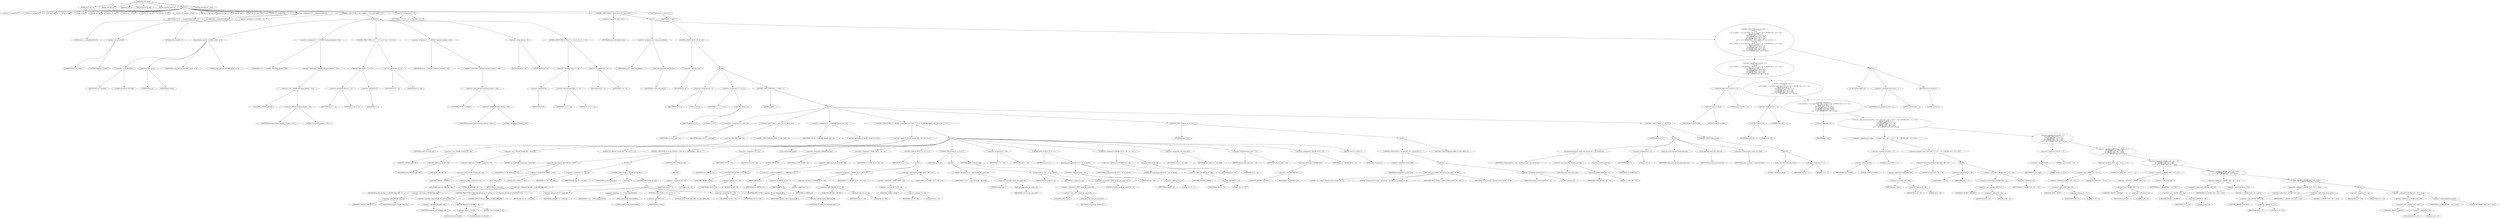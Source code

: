 digraph cache_insert {  
"1000117" [label = "(METHOD,cache_insert)" ]
"1000118" [label = "(PARAM,const char *a1)" ]
"1000119" [label = "(PARAM,_DWORD *a2)" ]
"1000120" [label = "(PARAM,int a3)" ]
"1000121" [label = "(PARAM,unsigned int a4)" ]
"1000122" [label = "(PARAM,unsigned __int16 a5)" ]
"1000123" [label = "(BLOCK,,)" ]
"1000124" [label = "(LOCAL,v5: unsigned int)" ]
"1000125" [label = "(LOCAL,v6: unsigned int)" ]
"1000126" [label = "(LOCAL,v7: int)" ]
"1000127" [label = "(LOCAL,v8: int)" ]
"1000128" [label = "(LOCAL,v9: int)" ]
"1000129" [label = "(LOCAL,v10: int)" ]
"1000130" [label = "(LOCAL,v11: int)" ]
"1000131" [label = "(LOCAL,v12: __int16)" ]
"1000132" [label = "(LOCAL,v13: char *)" ]
"1000133" [label = "(LOCAL,v14: int)" ]
"1000134" [label = "(LOCAL,v16: unsigned __int16)" ]
"1000135" [label = "(LOCAL,v17: int)" ]
"1000136" [label = "(LOCAL,v18: int)" ]
"1000137" [label = "(LOCAL,v19: int)" ]
"1000138" [label = "(LOCAL,v20: char [ 16 ])" ]
"1000139" [label = "(LOCAL,v21: unsigned int)" ]
"1000140" [label = "(<operator>.assignment,v21 = __readgsdword(0x14u))" ]
"1000141" [label = "(IDENTIFIER,v21,v21 = __readgsdword(0x14u))" ]
"1000142" [label = "(__readgsdword,__readgsdword(0x14u))" ]
"1000143" [label = "(LITERAL,0x14u,__readgsdword(0x14u))" ]
"1000144" [label = "(CONTROL_STRUCTURE,if ( (a5 & 0x980) != 0 ),if ( (a5 & 0x980) != 0 ))" ]
"1000145" [label = "(<operator>.notEquals,(a5 & 0x980) != 0)" ]
"1000146" [label = "(<operator>.and,a5 & 0x980)" ]
"1000147" [label = "(IDENTIFIER,a5,a5 & 0x980)" ]
"1000148" [label = "(LITERAL,0x980,a5 & 0x980)" ]
"1000149" [label = "(LITERAL,0,(a5 & 0x980) != 0)" ]
"1000150" [label = "(BLOCK,,)" ]
"1000151" [label = "(log_query,log_query(a5 | 0x10000, (int)a1, a2, 0))" ]
"1000152" [label = "(<operator>.or,a5 | 0x10000)" ]
"1000153" [label = "(IDENTIFIER,a5,a5 | 0x10000)" ]
"1000154" [label = "(LITERAL,0x10000,a5 | 0x10000)" ]
"1000155" [label = "(<operator>.cast,(int)a1)" ]
"1000156" [label = "(UNKNOWN,int,int)" ]
"1000157" [label = "(IDENTIFIER,a1,(int)a1)" ]
"1000158" [label = "(IDENTIFIER,a2,log_query(a5 | 0x10000, (int)a1, a2, 0))" ]
"1000159" [label = "(LITERAL,0,log_query(a5 | 0x10000, (int)a1, a2, 0))" ]
"1000160" [label = "(<operator>.assignment,v5 = *(_DWORD *)(dnsmasq_daemon + 252))" ]
"1000161" [label = "(IDENTIFIER,v5,v5 = *(_DWORD *)(dnsmasq_daemon + 252))" ]
"1000162" [label = "(<operator>.indirection,*(_DWORD *)(dnsmasq_daemon + 252))" ]
"1000163" [label = "(<operator>.cast,(_DWORD *)(dnsmasq_daemon + 252))" ]
"1000164" [label = "(UNKNOWN,_DWORD *,_DWORD *)" ]
"1000165" [label = "(<operator>.addition,dnsmasq_daemon + 252)" ]
"1000166" [label = "(IDENTIFIER,dnsmasq_daemon,dnsmasq_daemon + 252)" ]
"1000167" [label = "(LITERAL,252,dnsmasq_daemon + 252)" ]
"1000168" [label = "(CONTROL_STRUCTURE,if ( a4 <= v5 || !v5 ),if ( a4 <= v5 || !v5 ))" ]
"1000169" [label = "(<operator>.logicalOr,a4 <= v5 || !v5)" ]
"1000170" [label = "(<operator>.lessEqualsThan,a4 <= v5)" ]
"1000171" [label = "(IDENTIFIER,a4,a4 <= v5)" ]
"1000172" [label = "(IDENTIFIER,v5,a4 <= v5)" ]
"1000173" [label = "(<operator>.logicalNot,!v5)" ]
"1000174" [label = "(IDENTIFIER,v5,!v5)" ]
"1000175" [label = "(<operator>.assignment,v5 = a4)" ]
"1000176" [label = "(IDENTIFIER,v5,v5 = a4)" ]
"1000177" [label = "(IDENTIFIER,a4,v5 = a4)" ]
"1000178" [label = "(<operator>.assignment,v6 = *(_DWORD *)(dnsmasq_daemon + 248))" ]
"1000179" [label = "(IDENTIFIER,v6,v6 = *(_DWORD *)(dnsmasq_daemon + 248))" ]
"1000180" [label = "(<operator>.indirection,*(_DWORD *)(dnsmasq_daemon + 248))" ]
"1000181" [label = "(<operator>.cast,(_DWORD *)(dnsmasq_daemon + 248))" ]
"1000182" [label = "(UNKNOWN,_DWORD *,_DWORD *)" ]
"1000183" [label = "(<operator>.addition,dnsmasq_daemon + 248)" ]
"1000184" [label = "(IDENTIFIER,dnsmasq_daemon,dnsmasq_daemon + 248)" ]
"1000185" [label = "(LITERAL,248,dnsmasq_daemon + 248)" ]
"1000186" [label = "(<operator>.assignment,a4 = v6)" ]
"1000187" [label = "(IDENTIFIER,a4,a4 = v6)" ]
"1000188" [label = "(IDENTIFIER,v6,a4 = v6)" ]
"1000189" [label = "(CONTROL_STRUCTURE,if ( !v6 || v5 >= v6 ),if ( !v6 || v5 >= v6 ))" ]
"1000190" [label = "(<operator>.logicalOr,!v6 || v5 >= v6)" ]
"1000191" [label = "(<operator>.logicalNot,!v6)" ]
"1000192" [label = "(IDENTIFIER,v6,!v6)" ]
"1000193" [label = "(<operator>.greaterEqualsThan,v5 >= v6)" ]
"1000194" [label = "(IDENTIFIER,v5,v5 >= v6)" ]
"1000195" [label = "(IDENTIFIER,v6,v5 >= v6)" ]
"1000196" [label = "(<operator>.assignment,a4 = v5)" ]
"1000197" [label = "(IDENTIFIER,a4,a4 = v5)" ]
"1000198" [label = "(IDENTIFIER,v5,a4 = v5)" ]
"1000199" [label = "(<operator>.assignment,v7 = 0)" ]
"1000200" [label = "(IDENTIFIER,v7,v7 = 0)" ]
"1000201" [label = "(LITERAL,0,v7 = 0)" ]
"1000202" [label = "(CONTROL_STRUCTURE,if ( !insert_error ),if ( !insert_error ))" ]
"1000203" [label = "(<operator>.logicalNot,!insert_error)" ]
"1000204" [label = "(IDENTIFIER,insert_error,!insert_error)" ]
"1000205" [label = "(BLOCK,,)" ]
"1000206" [label = "(<operator>.assignment,v8 = cache_scan_free(a5))" ]
"1000207" [label = "(IDENTIFIER,v8,v8 = cache_scan_free(a5))" ]
"1000208" [label = "(cache_scan_free,cache_scan_free(a5))" ]
"1000209" [label = "(IDENTIFIER,a5,cache_scan_free(a5))" ]
"1000210" [label = "(CONTROL_STRUCTURE,if ( !v8 ),if ( !v8 ))" ]
"1000211" [label = "(<operator>.logicalNot,!v8)" ]
"1000212" [label = "(IDENTIFIER,v8,!v8)" ]
"1000213" [label = "(BLOCK,,)" ]
"1000214" [label = "(<operator>.assignment,v9 = 0)" ]
"1000215" [label = "(IDENTIFIER,v9,v9 = 0)" ]
"1000216" [label = "(LITERAL,0,v9 = 0)" ]
"1000217" [label = "(<operator>.assignment,v17 = a5 & 4)" ]
"1000218" [label = "(IDENTIFIER,v17,v17 = a5 & 4)" ]
"1000219" [label = "(<operator>.and,a5 & 4)" ]
"1000220" [label = "(IDENTIFIER,a5,a5 & 4)" ]
"1000221" [label = "(LITERAL,4,a5 & 4)" ]
"1000222" [label = "(CONTROL_STRUCTURE,while ( 1 ),while ( 1 ))" ]
"1000223" [label = "(LITERAL,1,while ( 1 ))" ]
"1000224" [label = "(BLOCK,,)" ]
"1000225" [label = "(<operator>.assignment,v10 = cache_tail)" ]
"1000226" [label = "(IDENTIFIER,v10,v10 = cache_tail)" ]
"1000227" [label = "(IDENTIFIER,cache_tail,v10 = cache_tail)" ]
"1000228" [label = "(CONTROL_STRUCTURE,if ( !cache_tail ),if ( !cache_tail ))" ]
"1000229" [label = "(<operator>.logicalNot,!cache_tail)" ]
"1000230" [label = "(IDENTIFIER,cache_tail,!cache_tail)" ]
"1000231" [label = "(CONTROL_STRUCTURE,goto LABEL_23;,goto LABEL_23;)" ]
"1000232" [label = "(<operator>.assignment,v16 = *(_DWORD *)(cache_tail + 36))" ]
"1000233" [label = "(IDENTIFIER,v16,v16 = *(_DWORD *)(cache_tail + 36))" ]
"1000234" [label = "(<operator>.indirection,*(_DWORD *)(cache_tail + 36))" ]
"1000235" [label = "(<operator>.cast,(_DWORD *)(cache_tail + 36))" ]
"1000236" [label = "(UNKNOWN,_DWORD *,_DWORD *)" ]
"1000237" [label = "(<operator>.addition,cache_tail + 36)" ]
"1000238" [label = "(IDENTIFIER,cache_tail,cache_tail + 36)" ]
"1000239" [label = "(LITERAL,36,cache_tail + 36)" ]
"1000240" [label = "(CONTROL_STRUCTURE,if ( (*(_DWORD *)(cache_tail + 36) & 0xC) == 0 ),if ( (*(_DWORD *)(cache_tail + 36) & 0xC) == 0 ))" ]
"1000241" [label = "(<operator>.equals,(*(_DWORD *)(cache_tail + 36) & 0xC) == 0)" ]
"1000242" [label = "(<operator>.and,*(_DWORD *)(cache_tail + 36) & 0xC)" ]
"1000243" [label = "(<operator>.indirection,*(_DWORD *)(cache_tail + 36))" ]
"1000244" [label = "(<operator>.cast,(_DWORD *)(cache_tail + 36))" ]
"1000245" [label = "(UNKNOWN,_DWORD *,_DWORD *)" ]
"1000246" [label = "(<operator>.addition,cache_tail + 36)" ]
"1000247" [label = "(IDENTIFIER,cache_tail,cache_tail + 36)" ]
"1000248" [label = "(LITERAL,36,cache_tail + 36)" ]
"1000249" [label = "(LITERAL,0xC,*(_DWORD *)(cache_tail + 36) & 0xC)" ]
"1000250" [label = "(LITERAL,0,(*(_DWORD *)(cache_tail + 36) & 0xC) == 0)" ]
"1000251" [label = "(BLOCK,,)" ]
"1000252" [label = "(CONTROL_STRUCTURE,if ( a1 && strlen(a1) > 0x31 ),if ( a1 && strlen(a1) > 0x31 ))" ]
"1000253" [label = "(<operator>.logicalAnd,a1 && strlen(a1) > 0x31)" ]
"1000254" [label = "(IDENTIFIER,a1,a1 && strlen(a1) > 0x31)" ]
"1000255" [label = "(<operator>.greaterThan,strlen(a1) > 0x31)" ]
"1000256" [label = "(strlen,strlen(a1))" ]
"1000257" [label = "(IDENTIFIER,a1,strlen(a1))" ]
"1000258" [label = "(LITERAL,0x31,strlen(a1) > 0x31)" ]
"1000259" [label = "(BLOCK,,)" ]
"1000260" [label = "(<operator>.assignment,v11 = big_free)" ]
"1000261" [label = "(IDENTIFIER,v11,v11 = big_free)" ]
"1000262" [label = "(IDENTIFIER,big_free,v11 = big_free)" ]
"1000263" [label = "(CONTROL_STRUCTURE,if ( big_free ),if ( big_free ))" ]
"1000264" [label = "(IDENTIFIER,big_free,if ( big_free ))" ]
"1000265" [label = "(BLOCK,,)" ]
"1000266" [label = "(<operator>.assignment,big_free = *(_DWORD *)big_free)" ]
"1000267" [label = "(IDENTIFIER,big_free,big_free = *(_DWORD *)big_free)" ]
"1000268" [label = "(<operator>.indirection,*(_DWORD *)big_free)" ]
"1000269" [label = "(<operator>.cast,(_DWORD *)big_free)" ]
"1000270" [label = "(UNKNOWN,_DWORD *,_DWORD *)" ]
"1000271" [label = "(IDENTIFIER,big_free,(_DWORD *)big_free)" ]
"1000272" [label = "(CONTROL_STRUCTURE,else,else)" ]
"1000273" [label = "(BLOCK,,)" ]
"1000274" [label = "(CONTROL_STRUCTURE,if ( !bignames_left && (a5 & 0x5000) == 0 ),if ( !bignames_left && (a5 & 0x5000) == 0 ))" ]
"1000275" [label = "(<operator>.logicalAnd,!bignames_left && (a5 & 0x5000) == 0)" ]
"1000276" [label = "(<operator>.logicalNot,!bignames_left)" ]
"1000277" [label = "(IDENTIFIER,bignames_left,!bignames_left)" ]
"1000278" [label = "(<operator>.equals,(a5 & 0x5000) == 0)" ]
"1000279" [label = "(<operator>.and,a5 & 0x5000)" ]
"1000280" [label = "(IDENTIFIER,a5,a5 & 0x5000)" ]
"1000281" [label = "(LITERAL,0x5000,a5 & 0x5000)" ]
"1000282" [label = "(LITERAL,0,(a5 & 0x5000) == 0)" ]
"1000283" [label = "(CONTROL_STRUCTURE,goto LABEL_23;,goto LABEL_23;)" ]
"1000284" [label = "(<operator>.assignment,v18 = cache_tail)" ]
"1000285" [label = "(IDENTIFIER,v18,v18 = cache_tail)" ]
"1000286" [label = "(IDENTIFIER,cache_tail,v18 = cache_tail)" ]
"1000287" [label = "(<operator>.assignment,v11 = whine_malloc(0x404u))" ]
"1000288" [label = "(IDENTIFIER,v11,v11 = whine_malloc(0x404u))" ]
"1000289" [label = "(whine_malloc,whine_malloc(0x404u))" ]
"1000290" [label = "(LITERAL,0x404u,whine_malloc(0x404u))" ]
"1000291" [label = "(CONTROL_STRUCTURE,if ( !v11 ),if ( !v11 ))" ]
"1000292" [label = "(<operator>.logicalNot,!v11)" ]
"1000293" [label = "(IDENTIFIER,v11,!v11)" ]
"1000294" [label = "(CONTROL_STRUCTURE,goto LABEL_23;,goto LABEL_23;)" ]
"1000295" [label = "(<operator>.assignment,v10 = v18)" ]
"1000296" [label = "(IDENTIFIER,v10,v10 = v18)" ]
"1000297" [label = "(IDENTIFIER,v18,v10 = v18)" ]
"1000298" [label = "(CONTROL_STRUCTURE,if ( bignames_left ),if ( bignames_left ))" ]
"1000299" [label = "(IDENTIFIER,bignames_left,if ( bignames_left ))" ]
"1000300" [label = "(<operator>.preDecrement,--bignames_left)" ]
"1000301" [label = "(IDENTIFIER,bignames_left,--bignames_left)" ]
"1000302" [label = "(CONTROL_STRUCTURE,else,else)" ]
"1000303" [label = "(BLOCK,,)" ]
"1000304" [label = "(<operator>.assignment,v11 = 0)" ]
"1000305" [label = "(IDENTIFIER,v11,v11 = 0)" ]
"1000306" [label = "(LITERAL,0,v11 = 0)" ]
"1000307" [label = "(<operator>.assignment,v19 = v10)" ]
"1000308" [label = "(IDENTIFIER,v19,v19 = v10)" ]
"1000309" [label = "(IDENTIFIER,v10,v19 = v10)" ]
"1000310" [label = "(cache_unlink,cache_unlink())" ]
"1000311" [label = "(<operator>.assignment,LOBYTE(v12) = a5)" ]
"1000312" [label = "(LOBYTE,LOBYTE(v12))" ]
"1000313" [label = "(IDENTIFIER,v12,LOBYTE(v12))" ]
"1000314" [label = "(IDENTIFIER,a5,LOBYTE(v12) = a5)" ]
"1000315" [label = "(<operator>.assignment,*(_WORD *)(v19 + 36) = a5)" ]
"1000316" [label = "(<operator>.indirection,*(_WORD *)(v19 + 36))" ]
"1000317" [label = "(<operator>.cast,(_WORD *)(v19 + 36))" ]
"1000318" [label = "(UNKNOWN,_WORD *,_WORD *)" ]
"1000319" [label = "(<operator>.addition,v19 + 36)" ]
"1000320" [label = "(IDENTIFIER,v19,v19 + 36)" ]
"1000321" [label = "(LITERAL,36,v19 + 36)" ]
"1000322" [label = "(IDENTIFIER,a5,*(_WORD *)(v19 + 36) = a5)" ]
"1000323" [label = "(CONTROL_STRUCTURE,if ( v11 ),if ( v11 ))" ]
"1000324" [label = "(IDENTIFIER,v11,if ( v11 ))" ]
"1000325" [label = "(BLOCK,,)" ]
"1000326" [label = "(<operator>.assignment,HIBYTE(v12) = HIBYTE(a5) | 2)" ]
"1000327" [label = "(HIBYTE,HIBYTE(v12))" ]
"1000328" [label = "(IDENTIFIER,v12,HIBYTE(v12))" ]
"1000329" [label = "(<operator>.or,HIBYTE(a5) | 2)" ]
"1000330" [label = "(HIBYTE,HIBYTE(a5))" ]
"1000331" [label = "(IDENTIFIER,a5,HIBYTE(a5))" ]
"1000332" [label = "(LITERAL,2,HIBYTE(a5) | 2)" ]
"1000333" [label = "(<operator>.assignment,*(_DWORD *)(v19 + 40) = v11)" ]
"1000334" [label = "(<operator>.indirection,*(_DWORD *)(v19 + 40))" ]
"1000335" [label = "(<operator>.cast,(_DWORD *)(v19 + 40))" ]
"1000336" [label = "(UNKNOWN,_DWORD *,_DWORD *)" ]
"1000337" [label = "(<operator>.addition,v19 + 40)" ]
"1000338" [label = "(IDENTIFIER,v19,v19 + 40)" ]
"1000339" [label = "(LITERAL,40,v19 + 40)" ]
"1000340" [label = "(IDENTIFIER,v11,*(_DWORD *)(v19 + 40) = v11)" ]
"1000341" [label = "(<operator>.assignment,*(_WORD *)(v19 + 36) = v12)" ]
"1000342" [label = "(<operator>.indirection,*(_WORD *)(v19 + 36))" ]
"1000343" [label = "(<operator>.cast,(_WORD *)(v19 + 36))" ]
"1000344" [label = "(UNKNOWN,_WORD *,_WORD *)" ]
"1000345" [label = "(<operator>.addition,v19 + 36)" ]
"1000346" [label = "(IDENTIFIER,v19,v19 + 36)" ]
"1000347" [label = "(LITERAL,36,v19 + 36)" ]
"1000348" [label = "(IDENTIFIER,v12,*(_WORD *)(v19 + 36) = v12)" ]
"1000349" [label = "(CONTROL_STRUCTURE,if ( a1 ),if ( a1 ))" ]
"1000350" [label = "(IDENTIFIER,a1,if ( a1 ))" ]
"1000351" [label = "(BLOCK,,)" ]
"1000352" [label = "(<operator>.assignment,v13 = (char *)cache_get_name(v19))" ]
"1000353" [label = "(IDENTIFIER,v13,v13 = (char *)cache_get_name(v19))" ]
"1000354" [label = "(<operator>.cast,(char *)cache_get_name(v19))" ]
"1000355" [label = "(UNKNOWN,char *,char *)" ]
"1000356" [label = "(cache_get_name,cache_get_name(v19))" ]
"1000357" [label = "(IDENTIFIER,v19,cache_get_name(v19))" ]
"1000358" [label = "(strcpy,strcpy(v13, a1))" ]
"1000359" [label = "(IDENTIFIER,v13,strcpy(v13, a1))" ]
"1000360" [label = "(IDENTIFIER,a1,strcpy(v13, a1))" ]
"1000361" [label = "(CONTROL_STRUCTURE,else,else)" ]
"1000362" [label = "(BLOCK,,)" ]
"1000363" [label = "(<operator>.assignment,*(_BYTE *)cache_get_name(v19) = 0)" ]
"1000364" [label = "(<operator>.indirection,*(_BYTE *)cache_get_name(v19))" ]
"1000365" [label = "(<operator>.cast,(_BYTE *)cache_get_name(v19))" ]
"1000366" [label = "(UNKNOWN,_BYTE *,_BYTE *)" ]
"1000367" [label = "(cache_get_name,cache_get_name(v19))" ]
"1000368" [label = "(IDENTIFIER,v19,cache_get_name(v19))" ]
"1000369" [label = "(LITERAL,0,*(_BYTE *)cache_get_name(v19) = 0)" ]
"1000370" [label = "(<operator>.assignment,v7 = v19)" ]
"1000371" [label = "(IDENTIFIER,v7,v7 = v19)" ]
"1000372" [label = "(IDENTIFIER,v19,v7 = v19)" ]
"1000373" [label = "(CONTROL_STRUCTURE,if ( a2 ),if ( a2 ))" ]
"1000374" [label = "(IDENTIFIER,a2,if ( a2 ))" ]
"1000375" [label = "(qmemcpy,qmemcpy((void *)(v19 + 12), a2, 0x10u))" ]
"1000376" [label = "(<operator>.cast,(void *)(v19 + 12))" ]
"1000377" [label = "(UNKNOWN,void *,void *)" ]
"1000378" [label = "(<operator>.addition,v19 + 12)" ]
"1000379" [label = "(IDENTIFIER,v19,v19 + 12)" ]
"1000380" [label = "(LITERAL,12,v19 + 12)" ]
"1000381" [label = "(IDENTIFIER,a2,qmemcpy((void *)(v19 + 12), a2, 0x10u))" ]
"1000382" [label = "(LITERAL,0x10u,qmemcpy((void *)(v19 + 12), a2, 0x10u))" ]
"1000383" [label = "(<operator>.assignment,*(_DWORD *)(v19 + 28) = a3 + a4)" ]
"1000384" [label = "(<operator>.indirection,*(_DWORD *)(v19 + 28))" ]
"1000385" [label = "(<operator>.cast,(_DWORD *)(v19 + 28))" ]
"1000386" [label = "(UNKNOWN,_DWORD *,_DWORD *)" ]
"1000387" [label = "(<operator>.addition,v19 + 28)" ]
"1000388" [label = "(IDENTIFIER,v19,v19 + 28)" ]
"1000389" [label = "(LITERAL,28,v19 + 28)" ]
"1000390" [label = "(<operator>.addition,a3 + a4)" ]
"1000391" [label = "(IDENTIFIER,a3,a3 + a4)" ]
"1000392" [label = "(IDENTIFIER,a4,a3 + a4)" ]
"1000393" [label = "(<operator>.assignment,v14 = new_chain)" ]
"1000394" [label = "(IDENTIFIER,v14,v14 = new_chain)" ]
"1000395" [label = "(IDENTIFIER,new_chain,v14 = new_chain)" ]
"1000396" [label = "(<operator>.assignment,new_chain = v19)" ]
"1000397" [label = "(IDENTIFIER,new_chain,new_chain = v19)" ]
"1000398" [label = "(IDENTIFIER,v19,new_chain = v19)" ]
"1000399" [label = "(<operator>.assignment,*(_DWORD *)v19 = v14)" ]
"1000400" [label = "(<operator>.indirection,*(_DWORD *)v19)" ]
"1000401" [label = "(<operator>.cast,(_DWORD *)v19)" ]
"1000402" [label = "(UNKNOWN,_DWORD *,_DWORD *)" ]
"1000403" [label = "(IDENTIFIER,v19,(_DWORD *)v19)" ]
"1000404" [label = "(IDENTIFIER,v14,*(_DWORD *)v19 = v14)" ]
"1000405" [label = "(RETURN,return v7;,return v7;)" ]
"1000406" [label = "(IDENTIFIER,v7,return v7;)" ]
"1000407" [label = "(CONTROL_STRUCTURE,if ( v9 ),if ( v9 ))" ]
"1000408" [label = "(IDENTIFIER,v9,if ( v9 ))" ]
"1000409" [label = "(BLOCK,,)" ]
"1000410" [label = "(CONTROL_STRUCTURE,if ( !warned_8235 ),if ( !warned_8235 ))" ]
"1000411" [label = "(<operator>.logicalNot,!warned_8235)" ]
"1000412" [label = "(IDENTIFIER,warned_8235,!warned_8235)" ]
"1000413" [label = "(BLOCK,,)" ]
"1000414" [label = "(my_syslog,my_syslog(3, \"Internal error in cache.\", v9, v9))" ]
"1000415" [label = "(LITERAL,3,my_syslog(3, \"Internal error in cache.\", v9, v9))" ]
"1000416" [label = "(LITERAL,\"Internal error in cache.\",my_syslog(3, \"Internal error in cache.\", v9, v9))" ]
"1000417" [label = "(IDENTIFIER,v9,my_syslog(3, \"Internal error in cache.\", v9, v9))" ]
"1000418" [label = "(IDENTIFIER,v9,my_syslog(3, \"Internal error in cache.\", v9, v9))" ]
"1000419" [label = "(<operator>.assignment,warned_8235 = 1)" ]
"1000420" [label = "(IDENTIFIER,warned_8235,warned_8235 = 1)" ]
"1000421" [label = "(LITERAL,1,warned_8235 = 1)" ]
"1000422" [label = "(CONTROL_STRUCTURE,goto LABEL_23;,goto LABEL_23;)" ]
"1000423" [label = "(CONTROL_STRUCTURE,if ( v17 ),if ( v17 ))" ]
"1000424" [label = "(IDENTIFIER,v17,if ( v17 ))" ]
"1000425" [label = "(BLOCK,,)" ]
"1000426" [label = "(qmemcpy,qmemcpy(v20, (const void *)(cache_tail + 12), sizeof(v20)))" ]
"1000427" [label = "(IDENTIFIER,v20,qmemcpy(v20, (const void *)(cache_tail + 12), sizeof(v20)))" ]
"1000428" [label = "(<operator>.cast,(const void *)(cache_tail + 12))" ]
"1000429" [label = "(UNKNOWN,const void *,const void *)" ]
"1000430" [label = "(<operator>.addition,cache_tail + 12)" ]
"1000431" [label = "(IDENTIFIER,cache_tail,cache_tail + 12)" ]
"1000432" [label = "(LITERAL,12,cache_tail + 12)" ]
"1000433" [label = "(<operator>.sizeOf,sizeof(v20))" ]
"1000434" [label = "(IDENTIFIER,v20,sizeof(v20))" ]
"1000435" [label = "(<operator>.assignment,v9 = 1)" ]
"1000436" [label = "(IDENTIFIER,v9,v9 = 1)" ]
"1000437" [label = "(LITERAL,1,v9 = 1)" ]
"1000438" [label = "(cache_get_name,cache_get_name(cache_tail))" ]
"1000439" [label = "(IDENTIFIER,cache_tail,cache_get_name(cache_tail))" ]
"1000440" [label = "(cache_scan_free,cache_scan_free(v16))" ]
"1000441" [label = "(IDENTIFIER,v16,cache_scan_free(v16))" ]
"1000442" [label = "(<operator>.preIncrement,++cache_live_freed)" ]
"1000443" [label = "(IDENTIFIER,cache_live_freed,++cache_live_freed)" ]
"1000444" [label = "(CONTROL_STRUCTURE,else,else)" ]
"1000445" [label = "(BLOCK,,)" ]
"1000446" [label = "(cache_scan_free,cache_scan_free(0))" ]
"1000447" [label = "(LITERAL,0,cache_scan_free(0))" ]
"1000448" [label = "(<operator>.assignment,v17 = 1)" ]
"1000449" [label = "(IDENTIFIER,v17,v17 = 1)" ]
"1000450" [label = "(LITERAL,1,v17 = 1)" ]
"1000451" [label = "(CONTROL_STRUCTURE,if ( (a5 & 0x180) == 0\n      || (a5 & 8) == 0\n      || !a2\n      || ((a5 & 0x80u) == 0 || *(char *)(v8 + 36) >= 0 || (v7 = v8, *(_DWORD *)(v8 + 12) != *a2))\n      && ((a5 & 0x100) == 0\n       || (*(_BYTE *)(v8 + 37) & 1) == 0\n       || *(_DWORD *)(v8 + 12) != *a2\n       || *(_DWORD *)(v8 + 16) != a2[1]\n       || *(_DWORD *)(v8 + 20) != a2[2]\n       || (v7 = v8, *(_DWORD *)(v8 + 24) != a2[3])) ),if ( (a5 & 0x180) == 0\n      || (a5 & 8) == 0\n      || !a2\n      || ((a5 & 0x80u) == 0 || *(char *)(v8 + 36) >= 0 || (v7 = v8, *(_DWORD *)(v8 + 12) != *a2))\n      && ((a5 & 0x100) == 0\n       || (*(_BYTE *)(v8 + 37) & 1) == 0\n       || *(_DWORD *)(v8 + 12) != *a2\n       || *(_DWORD *)(v8 + 16) != a2[1]\n       || *(_DWORD *)(v8 + 20) != a2[2]\n       || (v7 = v8, *(_DWORD *)(v8 + 24) != a2[3])) ))" ]
"1000452" [label = "(<operator>.logicalOr,(a5 & 0x180) == 0\n      || (a5 & 8) == 0\n      || !a2\n      || ((a5 & 0x80u) == 0 || *(char *)(v8 + 36) >= 0 || (v7 = v8, *(_DWORD *)(v8 + 12) != *a2))\n      && ((a5 & 0x100) == 0\n       || (*(_BYTE *)(v8 + 37) & 1) == 0\n       || *(_DWORD *)(v8 + 12) != *a2\n       || *(_DWORD *)(v8 + 16) != a2[1]\n       || *(_DWORD *)(v8 + 20) != a2[2]\n       || (v7 = v8, *(_DWORD *)(v8 + 24) != a2[3])))" ]
"1000453" [label = "(<operator>.equals,(a5 & 0x180) == 0)" ]
"1000454" [label = "(<operator>.and,a5 & 0x180)" ]
"1000455" [label = "(IDENTIFIER,a5,a5 & 0x180)" ]
"1000456" [label = "(LITERAL,0x180,a5 & 0x180)" ]
"1000457" [label = "(LITERAL,0,(a5 & 0x180) == 0)" ]
"1000458" [label = "(<operator>.logicalOr,(a5 & 8) == 0\n      || !a2\n      || ((a5 & 0x80u) == 0 || *(char *)(v8 + 36) >= 0 || (v7 = v8, *(_DWORD *)(v8 + 12) != *a2))\n      && ((a5 & 0x100) == 0\n       || (*(_BYTE *)(v8 + 37) & 1) == 0\n       || *(_DWORD *)(v8 + 12) != *a2\n       || *(_DWORD *)(v8 + 16) != a2[1]\n       || *(_DWORD *)(v8 + 20) != a2[2]\n       || (v7 = v8, *(_DWORD *)(v8 + 24) != a2[3])))" ]
"1000459" [label = "(<operator>.equals,(a5 & 8) == 0)" ]
"1000460" [label = "(<operator>.and,a5 & 8)" ]
"1000461" [label = "(IDENTIFIER,a5,a5 & 8)" ]
"1000462" [label = "(LITERAL,8,a5 & 8)" ]
"1000463" [label = "(LITERAL,0,(a5 & 8) == 0)" ]
"1000464" [label = "(<operator>.logicalOr,!a2\n      || ((a5 & 0x80u) == 0 || *(char *)(v8 + 36) >= 0 || (v7 = v8, *(_DWORD *)(v8 + 12) != *a2))\n      && ((a5 & 0x100) == 0\n       || (*(_BYTE *)(v8 + 37) & 1) == 0\n       || *(_DWORD *)(v8 + 12) != *a2\n       || *(_DWORD *)(v8 + 16) != a2[1]\n       || *(_DWORD *)(v8 + 20) != a2[2]\n       || (v7 = v8, *(_DWORD *)(v8 + 24) != a2[3])))" ]
"1000465" [label = "(<operator>.logicalNot,!a2)" ]
"1000466" [label = "(IDENTIFIER,a2,!a2)" ]
"1000467" [label = "(<operator>.logicalAnd,((a5 & 0x80u) == 0 || *(char *)(v8 + 36) >= 0 || (v7 = v8, *(_DWORD *)(v8 + 12) != *a2))\n      && ((a5 & 0x100) == 0\n       || (*(_BYTE *)(v8 + 37) & 1) == 0\n       || *(_DWORD *)(v8 + 12) != *a2\n       || *(_DWORD *)(v8 + 16) != a2[1]\n       || *(_DWORD *)(v8 + 20) != a2[2]\n       || (v7 = v8, *(_DWORD *)(v8 + 24) != a2[3])))" ]
"1000468" [label = "(<operator>.logicalOr,(a5 & 0x80u) == 0 || *(char *)(v8 + 36) >= 0 || (v7 = v8, *(_DWORD *)(v8 + 12) != *a2))" ]
"1000469" [label = "(<operator>.equals,(a5 & 0x80u) == 0)" ]
"1000470" [label = "(<operator>.and,a5 & 0x80u)" ]
"1000471" [label = "(IDENTIFIER,a5,a5 & 0x80u)" ]
"1000472" [label = "(LITERAL,0x80u,a5 & 0x80u)" ]
"1000473" [label = "(LITERAL,0,(a5 & 0x80u) == 0)" ]
"1000474" [label = "(<operator>.logicalOr,*(char *)(v8 + 36) >= 0 || (v7 = v8, *(_DWORD *)(v8 + 12) != *a2))" ]
"1000475" [label = "(<operator>.greaterEqualsThan,*(char *)(v8 + 36) >= 0)" ]
"1000476" [label = "(<operator>.indirection,*(char *)(v8 + 36))" ]
"1000477" [label = "(<operator>.cast,(char *)(v8 + 36))" ]
"1000478" [label = "(UNKNOWN,char *,char *)" ]
"1000479" [label = "(<operator>.addition,v8 + 36)" ]
"1000480" [label = "(IDENTIFIER,v8,v8 + 36)" ]
"1000481" [label = "(LITERAL,36,v8 + 36)" ]
"1000482" [label = "(LITERAL,0,*(char *)(v8 + 36) >= 0)" ]
"1000483" [label = "(BLOCK,,)" ]
"1000484" [label = "(<operator>.assignment,v7 = v8)" ]
"1000485" [label = "(IDENTIFIER,v7,v7 = v8)" ]
"1000486" [label = "(IDENTIFIER,v8,v7 = v8)" ]
"1000487" [label = "(<operator>.notEquals,*(_DWORD *)(v8 + 12) != *a2)" ]
"1000488" [label = "(<operator>.indirection,*(_DWORD *)(v8 + 12))" ]
"1000489" [label = "(<operator>.cast,(_DWORD *)(v8 + 12))" ]
"1000490" [label = "(UNKNOWN,_DWORD *,_DWORD *)" ]
"1000491" [label = "(<operator>.addition,v8 + 12)" ]
"1000492" [label = "(IDENTIFIER,v8,v8 + 12)" ]
"1000493" [label = "(LITERAL,12,v8 + 12)" ]
"1000494" [label = "(<operator>.indirection,*a2)" ]
"1000495" [label = "(IDENTIFIER,a2,*(_DWORD *)(v8 + 12) != *a2)" ]
"1000496" [label = "(<operator>.logicalOr,(a5 & 0x100) == 0\n       || (*(_BYTE *)(v8 + 37) & 1) == 0\n       || *(_DWORD *)(v8 + 12) != *a2\n       || *(_DWORD *)(v8 + 16) != a2[1]\n       || *(_DWORD *)(v8 + 20) != a2[2]\n       || (v7 = v8, *(_DWORD *)(v8 + 24) != a2[3]))" ]
"1000497" [label = "(<operator>.equals,(a5 & 0x100) == 0)" ]
"1000498" [label = "(<operator>.and,a5 & 0x100)" ]
"1000499" [label = "(IDENTIFIER,a5,a5 & 0x100)" ]
"1000500" [label = "(LITERAL,0x100,a5 & 0x100)" ]
"1000501" [label = "(LITERAL,0,(a5 & 0x100) == 0)" ]
"1000502" [label = "(<operator>.logicalOr,(*(_BYTE *)(v8 + 37) & 1) == 0\n       || *(_DWORD *)(v8 + 12) != *a2\n       || *(_DWORD *)(v8 + 16) != a2[1]\n       || *(_DWORD *)(v8 + 20) != a2[2]\n       || (v7 = v8, *(_DWORD *)(v8 + 24) != a2[3]))" ]
"1000503" [label = "(<operator>.equals,(*(_BYTE *)(v8 + 37) & 1) == 0)" ]
"1000504" [label = "(<operator>.and,*(_BYTE *)(v8 + 37) & 1)" ]
"1000505" [label = "(<operator>.indirection,*(_BYTE *)(v8 + 37))" ]
"1000506" [label = "(<operator>.cast,(_BYTE *)(v8 + 37))" ]
"1000507" [label = "(UNKNOWN,_BYTE *,_BYTE *)" ]
"1000508" [label = "(<operator>.addition,v8 + 37)" ]
"1000509" [label = "(IDENTIFIER,v8,v8 + 37)" ]
"1000510" [label = "(LITERAL,37,v8 + 37)" ]
"1000511" [label = "(LITERAL,1,*(_BYTE *)(v8 + 37) & 1)" ]
"1000512" [label = "(LITERAL,0,(*(_BYTE *)(v8 + 37) & 1) == 0)" ]
"1000513" [label = "(<operator>.logicalOr,*(_DWORD *)(v8 + 12) != *a2\n       || *(_DWORD *)(v8 + 16) != a2[1]\n       || *(_DWORD *)(v8 + 20) != a2[2]\n       || (v7 = v8, *(_DWORD *)(v8 + 24) != a2[3]))" ]
"1000514" [label = "(<operator>.notEquals,*(_DWORD *)(v8 + 12) != *a2)" ]
"1000515" [label = "(<operator>.indirection,*(_DWORD *)(v8 + 12))" ]
"1000516" [label = "(<operator>.cast,(_DWORD *)(v8 + 12))" ]
"1000517" [label = "(UNKNOWN,_DWORD *,_DWORD *)" ]
"1000518" [label = "(<operator>.addition,v8 + 12)" ]
"1000519" [label = "(IDENTIFIER,v8,v8 + 12)" ]
"1000520" [label = "(LITERAL,12,v8 + 12)" ]
"1000521" [label = "(<operator>.indirection,*a2)" ]
"1000522" [label = "(IDENTIFIER,a2,*(_DWORD *)(v8 + 12) != *a2)" ]
"1000523" [label = "(<operator>.logicalOr,*(_DWORD *)(v8 + 16) != a2[1]\n       || *(_DWORD *)(v8 + 20) != a2[2]\n       || (v7 = v8, *(_DWORD *)(v8 + 24) != a2[3]))" ]
"1000524" [label = "(<operator>.notEquals,*(_DWORD *)(v8 + 16) != a2[1])" ]
"1000525" [label = "(<operator>.indirection,*(_DWORD *)(v8 + 16))" ]
"1000526" [label = "(<operator>.cast,(_DWORD *)(v8 + 16))" ]
"1000527" [label = "(UNKNOWN,_DWORD *,_DWORD *)" ]
"1000528" [label = "(<operator>.addition,v8 + 16)" ]
"1000529" [label = "(IDENTIFIER,v8,v8 + 16)" ]
"1000530" [label = "(LITERAL,16,v8 + 16)" ]
"1000531" [label = "(<operator>.indirectIndexAccess,a2[1])" ]
"1000532" [label = "(IDENTIFIER,a2,*(_DWORD *)(v8 + 16) != a2[1])" ]
"1000533" [label = "(LITERAL,1,*(_DWORD *)(v8 + 16) != a2[1])" ]
"1000534" [label = "(<operator>.logicalOr,*(_DWORD *)(v8 + 20) != a2[2]\n       || (v7 = v8, *(_DWORD *)(v8 + 24) != a2[3]))" ]
"1000535" [label = "(<operator>.notEquals,*(_DWORD *)(v8 + 20) != a2[2])" ]
"1000536" [label = "(<operator>.indirection,*(_DWORD *)(v8 + 20))" ]
"1000537" [label = "(<operator>.cast,(_DWORD *)(v8 + 20))" ]
"1000538" [label = "(UNKNOWN,_DWORD *,_DWORD *)" ]
"1000539" [label = "(<operator>.addition,v8 + 20)" ]
"1000540" [label = "(IDENTIFIER,v8,v8 + 20)" ]
"1000541" [label = "(LITERAL,20,v8 + 20)" ]
"1000542" [label = "(<operator>.indirectIndexAccess,a2[2])" ]
"1000543" [label = "(IDENTIFIER,a2,*(_DWORD *)(v8 + 20) != a2[2])" ]
"1000544" [label = "(LITERAL,2,*(_DWORD *)(v8 + 20) != a2[2])" ]
"1000545" [label = "(BLOCK,,)" ]
"1000546" [label = "(<operator>.assignment,v7 = v8)" ]
"1000547" [label = "(IDENTIFIER,v7,v7 = v8)" ]
"1000548" [label = "(IDENTIFIER,v8,v7 = v8)" ]
"1000549" [label = "(<operator>.notEquals,*(_DWORD *)(v8 + 24) != a2[3])" ]
"1000550" [label = "(<operator>.indirection,*(_DWORD *)(v8 + 24))" ]
"1000551" [label = "(<operator>.cast,(_DWORD *)(v8 + 24))" ]
"1000552" [label = "(UNKNOWN,_DWORD *,_DWORD *)" ]
"1000553" [label = "(<operator>.addition,v8 + 24)" ]
"1000554" [label = "(IDENTIFIER,v8,v8 + 24)" ]
"1000555" [label = "(LITERAL,24,v8 + 24)" ]
"1000556" [label = "(<operator>.indirectIndexAccess,a2[3])" ]
"1000557" [label = "(IDENTIFIER,a2,*(_DWORD *)(v8 + 24) != a2[3])" ]
"1000558" [label = "(LITERAL,3,*(_DWORD *)(v8 + 24) != a2[3])" ]
"1000559" [label = "(BLOCK,,)" ]
"1000560" [label = "(JUMP_TARGET,LABEL_23)" ]
"1000561" [label = "(<operator>.assignment,insert_error = 1)" ]
"1000562" [label = "(IDENTIFIER,insert_error,insert_error = 1)" ]
"1000563" [label = "(LITERAL,1,insert_error = 1)" ]
"1000564" [label = "(RETURN,return 0;,return 0;)" ]
"1000565" [label = "(LITERAL,0,return 0;)" ]
"1000566" [label = "(RETURN,return v7;,return v7;)" ]
"1000567" [label = "(IDENTIFIER,v7,return v7;)" ]
"1000568" [label = "(METHOD_RETURN,int __cdecl)" ]
  "1000117" -> "1000118" 
  "1000117" -> "1000119" 
  "1000117" -> "1000120" 
  "1000117" -> "1000121" 
  "1000117" -> "1000122" 
  "1000117" -> "1000123" 
  "1000117" -> "1000568" 
  "1000123" -> "1000124" 
  "1000123" -> "1000125" 
  "1000123" -> "1000126" 
  "1000123" -> "1000127" 
  "1000123" -> "1000128" 
  "1000123" -> "1000129" 
  "1000123" -> "1000130" 
  "1000123" -> "1000131" 
  "1000123" -> "1000132" 
  "1000123" -> "1000133" 
  "1000123" -> "1000134" 
  "1000123" -> "1000135" 
  "1000123" -> "1000136" 
  "1000123" -> "1000137" 
  "1000123" -> "1000138" 
  "1000123" -> "1000139" 
  "1000123" -> "1000140" 
  "1000123" -> "1000144" 
  "1000123" -> "1000199" 
  "1000123" -> "1000202" 
  "1000123" -> "1000566" 
  "1000140" -> "1000141" 
  "1000140" -> "1000142" 
  "1000142" -> "1000143" 
  "1000144" -> "1000145" 
  "1000144" -> "1000150" 
  "1000145" -> "1000146" 
  "1000145" -> "1000149" 
  "1000146" -> "1000147" 
  "1000146" -> "1000148" 
  "1000150" -> "1000151" 
  "1000150" -> "1000160" 
  "1000150" -> "1000168" 
  "1000150" -> "1000178" 
  "1000150" -> "1000186" 
  "1000150" -> "1000189" 
  "1000151" -> "1000152" 
  "1000151" -> "1000155" 
  "1000151" -> "1000158" 
  "1000151" -> "1000159" 
  "1000152" -> "1000153" 
  "1000152" -> "1000154" 
  "1000155" -> "1000156" 
  "1000155" -> "1000157" 
  "1000160" -> "1000161" 
  "1000160" -> "1000162" 
  "1000162" -> "1000163" 
  "1000163" -> "1000164" 
  "1000163" -> "1000165" 
  "1000165" -> "1000166" 
  "1000165" -> "1000167" 
  "1000168" -> "1000169" 
  "1000168" -> "1000175" 
  "1000169" -> "1000170" 
  "1000169" -> "1000173" 
  "1000170" -> "1000171" 
  "1000170" -> "1000172" 
  "1000173" -> "1000174" 
  "1000175" -> "1000176" 
  "1000175" -> "1000177" 
  "1000178" -> "1000179" 
  "1000178" -> "1000180" 
  "1000180" -> "1000181" 
  "1000181" -> "1000182" 
  "1000181" -> "1000183" 
  "1000183" -> "1000184" 
  "1000183" -> "1000185" 
  "1000186" -> "1000187" 
  "1000186" -> "1000188" 
  "1000189" -> "1000190" 
  "1000189" -> "1000196" 
  "1000190" -> "1000191" 
  "1000190" -> "1000193" 
  "1000191" -> "1000192" 
  "1000193" -> "1000194" 
  "1000193" -> "1000195" 
  "1000196" -> "1000197" 
  "1000196" -> "1000198" 
  "1000199" -> "1000200" 
  "1000199" -> "1000201" 
  "1000202" -> "1000203" 
  "1000202" -> "1000205" 
  "1000203" -> "1000204" 
  "1000205" -> "1000206" 
  "1000205" -> "1000210" 
  "1000205" -> "1000451" 
  "1000206" -> "1000207" 
  "1000206" -> "1000208" 
  "1000208" -> "1000209" 
  "1000210" -> "1000211" 
  "1000210" -> "1000213" 
  "1000211" -> "1000212" 
  "1000213" -> "1000214" 
  "1000213" -> "1000217" 
  "1000213" -> "1000222" 
  "1000214" -> "1000215" 
  "1000214" -> "1000216" 
  "1000217" -> "1000218" 
  "1000217" -> "1000219" 
  "1000219" -> "1000220" 
  "1000219" -> "1000221" 
  "1000222" -> "1000223" 
  "1000222" -> "1000224" 
  "1000224" -> "1000225" 
  "1000224" -> "1000228" 
  "1000224" -> "1000232" 
  "1000224" -> "1000240" 
  "1000224" -> "1000407" 
  "1000224" -> "1000423" 
  "1000225" -> "1000226" 
  "1000225" -> "1000227" 
  "1000228" -> "1000229" 
  "1000228" -> "1000231" 
  "1000229" -> "1000230" 
  "1000232" -> "1000233" 
  "1000232" -> "1000234" 
  "1000234" -> "1000235" 
  "1000235" -> "1000236" 
  "1000235" -> "1000237" 
  "1000237" -> "1000238" 
  "1000237" -> "1000239" 
  "1000240" -> "1000241" 
  "1000240" -> "1000251" 
  "1000241" -> "1000242" 
  "1000241" -> "1000250" 
  "1000242" -> "1000243" 
  "1000242" -> "1000249" 
  "1000243" -> "1000244" 
  "1000244" -> "1000245" 
  "1000244" -> "1000246" 
  "1000246" -> "1000247" 
  "1000246" -> "1000248" 
  "1000251" -> "1000252" 
  "1000251" -> "1000307" 
  "1000251" -> "1000310" 
  "1000251" -> "1000311" 
  "1000251" -> "1000315" 
  "1000251" -> "1000323" 
  "1000251" -> "1000349" 
  "1000251" -> "1000370" 
  "1000251" -> "1000373" 
  "1000251" -> "1000383" 
  "1000251" -> "1000393" 
  "1000251" -> "1000396" 
  "1000251" -> "1000399" 
  "1000251" -> "1000405" 
  "1000252" -> "1000253" 
  "1000252" -> "1000259" 
  "1000252" -> "1000302" 
  "1000253" -> "1000254" 
  "1000253" -> "1000255" 
  "1000255" -> "1000256" 
  "1000255" -> "1000258" 
  "1000256" -> "1000257" 
  "1000259" -> "1000260" 
  "1000259" -> "1000263" 
  "1000260" -> "1000261" 
  "1000260" -> "1000262" 
  "1000263" -> "1000264" 
  "1000263" -> "1000265" 
  "1000263" -> "1000272" 
  "1000265" -> "1000266" 
  "1000266" -> "1000267" 
  "1000266" -> "1000268" 
  "1000268" -> "1000269" 
  "1000269" -> "1000270" 
  "1000269" -> "1000271" 
  "1000272" -> "1000273" 
  "1000273" -> "1000274" 
  "1000273" -> "1000284" 
  "1000273" -> "1000287" 
  "1000273" -> "1000291" 
  "1000273" -> "1000295" 
  "1000273" -> "1000298" 
  "1000274" -> "1000275" 
  "1000274" -> "1000283" 
  "1000275" -> "1000276" 
  "1000275" -> "1000278" 
  "1000276" -> "1000277" 
  "1000278" -> "1000279" 
  "1000278" -> "1000282" 
  "1000279" -> "1000280" 
  "1000279" -> "1000281" 
  "1000284" -> "1000285" 
  "1000284" -> "1000286" 
  "1000287" -> "1000288" 
  "1000287" -> "1000289" 
  "1000289" -> "1000290" 
  "1000291" -> "1000292" 
  "1000291" -> "1000294" 
  "1000292" -> "1000293" 
  "1000295" -> "1000296" 
  "1000295" -> "1000297" 
  "1000298" -> "1000299" 
  "1000298" -> "1000300" 
  "1000300" -> "1000301" 
  "1000302" -> "1000303" 
  "1000303" -> "1000304" 
  "1000304" -> "1000305" 
  "1000304" -> "1000306" 
  "1000307" -> "1000308" 
  "1000307" -> "1000309" 
  "1000311" -> "1000312" 
  "1000311" -> "1000314" 
  "1000312" -> "1000313" 
  "1000315" -> "1000316" 
  "1000315" -> "1000322" 
  "1000316" -> "1000317" 
  "1000317" -> "1000318" 
  "1000317" -> "1000319" 
  "1000319" -> "1000320" 
  "1000319" -> "1000321" 
  "1000323" -> "1000324" 
  "1000323" -> "1000325" 
  "1000325" -> "1000326" 
  "1000325" -> "1000333" 
  "1000325" -> "1000341" 
  "1000326" -> "1000327" 
  "1000326" -> "1000329" 
  "1000327" -> "1000328" 
  "1000329" -> "1000330" 
  "1000329" -> "1000332" 
  "1000330" -> "1000331" 
  "1000333" -> "1000334" 
  "1000333" -> "1000340" 
  "1000334" -> "1000335" 
  "1000335" -> "1000336" 
  "1000335" -> "1000337" 
  "1000337" -> "1000338" 
  "1000337" -> "1000339" 
  "1000341" -> "1000342" 
  "1000341" -> "1000348" 
  "1000342" -> "1000343" 
  "1000343" -> "1000344" 
  "1000343" -> "1000345" 
  "1000345" -> "1000346" 
  "1000345" -> "1000347" 
  "1000349" -> "1000350" 
  "1000349" -> "1000351" 
  "1000349" -> "1000361" 
  "1000351" -> "1000352" 
  "1000351" -> "1000358" 
  "1000352" -> "1000353" 
  "1000352" -> "1000354" 
  "1000354" -> "1000355" 
  "1000354" -> "1000356" 
  "1000356" -> "1000357" 
  "1000358" -> "1000359" 
  "1000358" -> "1000360" 
  "1000361" -> "1000362" 
  "1000362" -> "1000363" 
  "1000363" -> "1000364" 
  "1000363" -> "1000369" 
  "1000364" -> "1000365" 
  "1000365" -> "1000366" 
  "1000365" -> "1000367" 
  "1000367" -> "1000368" 
  "1000370" -> "1000371" 
  "1000370" -> "1000372" 
  "1000373" -> "1000374" 
  "1000373" -> "1000375" 
  "1000375" -> "1000376" 
  "1000375" -> "1000381" 
  "1000375" -> "1000382" 
  "1000376" -> "1000377" 
  "1000376" -> "1000378" 
  "1000378" -> "1000379" 
  "1000378" -> "1000380" 
  "1000383" -> "1000384" 
  "1000383" -> "1000390" 
  "1000384" -> "1000385" 
  "1000385" -> "1000386" 
  "1000385" -> "1000387" 
  "1000387" -> "1000388" 
  "1000387" -> "1000389" 
  "1000390" -> "1000391" 
  "1000390" -> "1000392" 
  "1000393" -> "1000394" 
  "1000393" -> "1000395" 
  "1000396" -> "1000397" 
  "1000396" -> "1000398" 
  "1000399" -> "1000400" 
  "1000399" -> "1000404" 
  "1000400" -> "1000401" 
  "1000401" -> "1000402" 
  "1000401" -> "1000403" 
  "1000405" -> "1000406" 
  "1000407" -> "1000408" 
  "1000407" -> "1000409" 
  "1000409" -> "1000410" 
  "1000409" -> "1000422" 
  "1000410" -> "1000411" 
  "1000410" -> "1000413" 
  "1000411" -> "1000412" 
  "1000413" -> "1000414" 
  "1000413" -> "1000419" 
  "1000414" -> "1000415" 
  "1000414" -> "1000416" 
  "1000414" -> "1000417" 
  "1000414" -> "1000418" 
  "1000419" -> "1000420" 
  "1000419" -> "1000421" 
  "1000423" -> "1000424" 
  "1000423" -> "1000425" 
  "1000423" -> "1000444" 
  "1000425" -> "1000426" 
  "1000425" -> "1000435" 
  "1000425" -> "1000438" 
  "1000425" -> "1000440" 
  "1000425" -> "1000442" 
  "1000426" -> "1000427" 
  "1000426" -> "1000428" 
  "1000426" -> "1000433" 
  "1000428" -> "1000429" 
  "1000428" -> "1000430" 
  "1000430" -> "1000431" 
  "1000430" -> "1000432" 
  "1000433" -> "1000434" 
  "1000435" -> "1000436" 
  "1000435" -> "1000437" 
  "1000438" -> "1000439" 
  "1000440" -> "1000441" 
  "1000442" -> "1000443" 
  "1000444" -> "1000445" 
  "1000445" -> "1000446" 
  "1000445" -> "1000448" 
  "1000446" -> "1000447" 
  "1000448" -> "1000449" 
  "1000448" -> "1000450" 
  "1000451" -> "1000452" 
  "1000451" -> "1000559" 
  "1000452" -> "1000453" 
  "1000452" -> "1000458" 
  "1000453" -> "1000454" 
  "1000453" -> "1000457" 
  "1000454" -> "1000455" 
  "1000454" -> "1000456" 
  "1000458" -> "1000459" 
  "1000458" -> "1000464" 
  "1000459" -> "1000460" 
  "1000459" -> "1000463" 
  "1000460" -> "1000461" 
  "1000460" -> "1000462" 
  "1000464" -> "1000465" 
  "1000464" -> "1000467" 
  "1000465" -> "1000466" 
  "1000467" -> "1000468" 
  "1000467" -> "1000496" 
  "1000468" -> "1000469" 
  "1000468" -> "1000474" 
  "1000469" -> "1000470" 
  "1000469" -> "1000473" 
  "1000470" -> "1000471" 
  "1000470" -> "1000472" 
  "1000474" -> "1000475" 
  "1000474" -> "1000483" 
  "1000475" -> "1000476" 
  "1000475" -> "1000482" 
  "1000476" -> "1000477" 
  "1000477" -> "1000478" 
  "1000477" -> "1000479" 
  "1000479" -> "1000480" 
  "1000479" -> "1000481" 
  "1000483" -> "1000484" 
  "1000483" -> "1000487" 
  "1000484" -> "1000485" 
  "1000484" -> "1000486" 
  "1000487" -> "1000488" 
  "1000487" -> "1000494" 
  "1000488" -> "1000489" 
  "1000489" -> "1000490" 
  "1000489" -> "1000491" 
  "1000491" -> "1000492" 
  "1000491" -> "1000493" 
  "1000494" -> "1000495" 
  "1000496" -> "1000497" 
  "1000496" -> "1000502" 
  "1000497" -> "1000498" 
  "1000497" -> "1000501" 
  "1000498" -> "1000499" 
  "1000498" -> "1000500" 
  "1000502" -> "1000503" 
  "1000502" -> "1000513" 
  "1000503" -> "1000504" 
  "1000503" -> "1000512" 
  "1000504" -> "1000505" 
  "1000504" -> "1000511" 
  "1000505" -> "1000506" 
  "1000506" -> "1000507" 
  "1000506" -> "1000508" 
  "1000508" -> "1000509" 
  "1000508" -> "1000510" 
  "1000513" -> "1000514" 
  "1000513" -> "1000523" 
  "1000514" -> "1000515" 
  "1000514" -> "1000521" 
  "1000515" -> "1000516" 
  "1000516" -> "1000517" 
  "1000516" -> "1000518" 
  "1000518" -> "1000519" 
  "1000518" -> "1000520" 
  "1000521" -> "1000522" 
  "1000523" -> "1000524" 
  "1000523" -> "1000534" 
  "1000524" -> "1000525" 
  "1000524" -> "1000531" 
  "1000525" -> "1000526" 
  "1000526" -> "1000527" 
  "1000526" -> "1000528" 
  "1000528" -> "1000529" 
  "1000528" -> "1000530" 
  "1000531" -> "1000532" 
  "1000531" -> "1000533" 
  "1000534" -> "1000535" 
  "1000534" -> "1000545" 
  "1000535" -> "1000536" 
  "1000535" -> "1000542" 
  "1000536" -> "1000537" 
  "1000537" -> "1000538" 
  "1000537" -> "1000539" 
  "1000539" -> "1000540" 
  "1000539" -> "1000541" 
  "1000542" -> "1000543" 
  "1000542" -> "1000544" 
  "1000545" -> "1000546" 
  "1000545" -> "1000549" 
  "1000546" -> "1000547" 
  "1000546" -> "1000548" 
  "1000549" -> "1000550" 
  "1000549" -> "1000556" 
  "1000550" -> "1000551" 
  "1000551" -> "1000552" 
  "1000551" -> "1000553" 
  "1000553" -> "1000554" 
  "1000553" -> "1000555" 
  "1000556" -> "1000557" 
  "1000556" -> "1000558" 
  "1000559" -> "1000560" 
  "1000559" -> "1000561" 
  "1000559" -> "1000564" 
  "1000561" -> "1000562" 
  "1000561" -> "1000563" 
  "1000564" -> "1000565" 
  "1000566" -> "1000567" 
}
